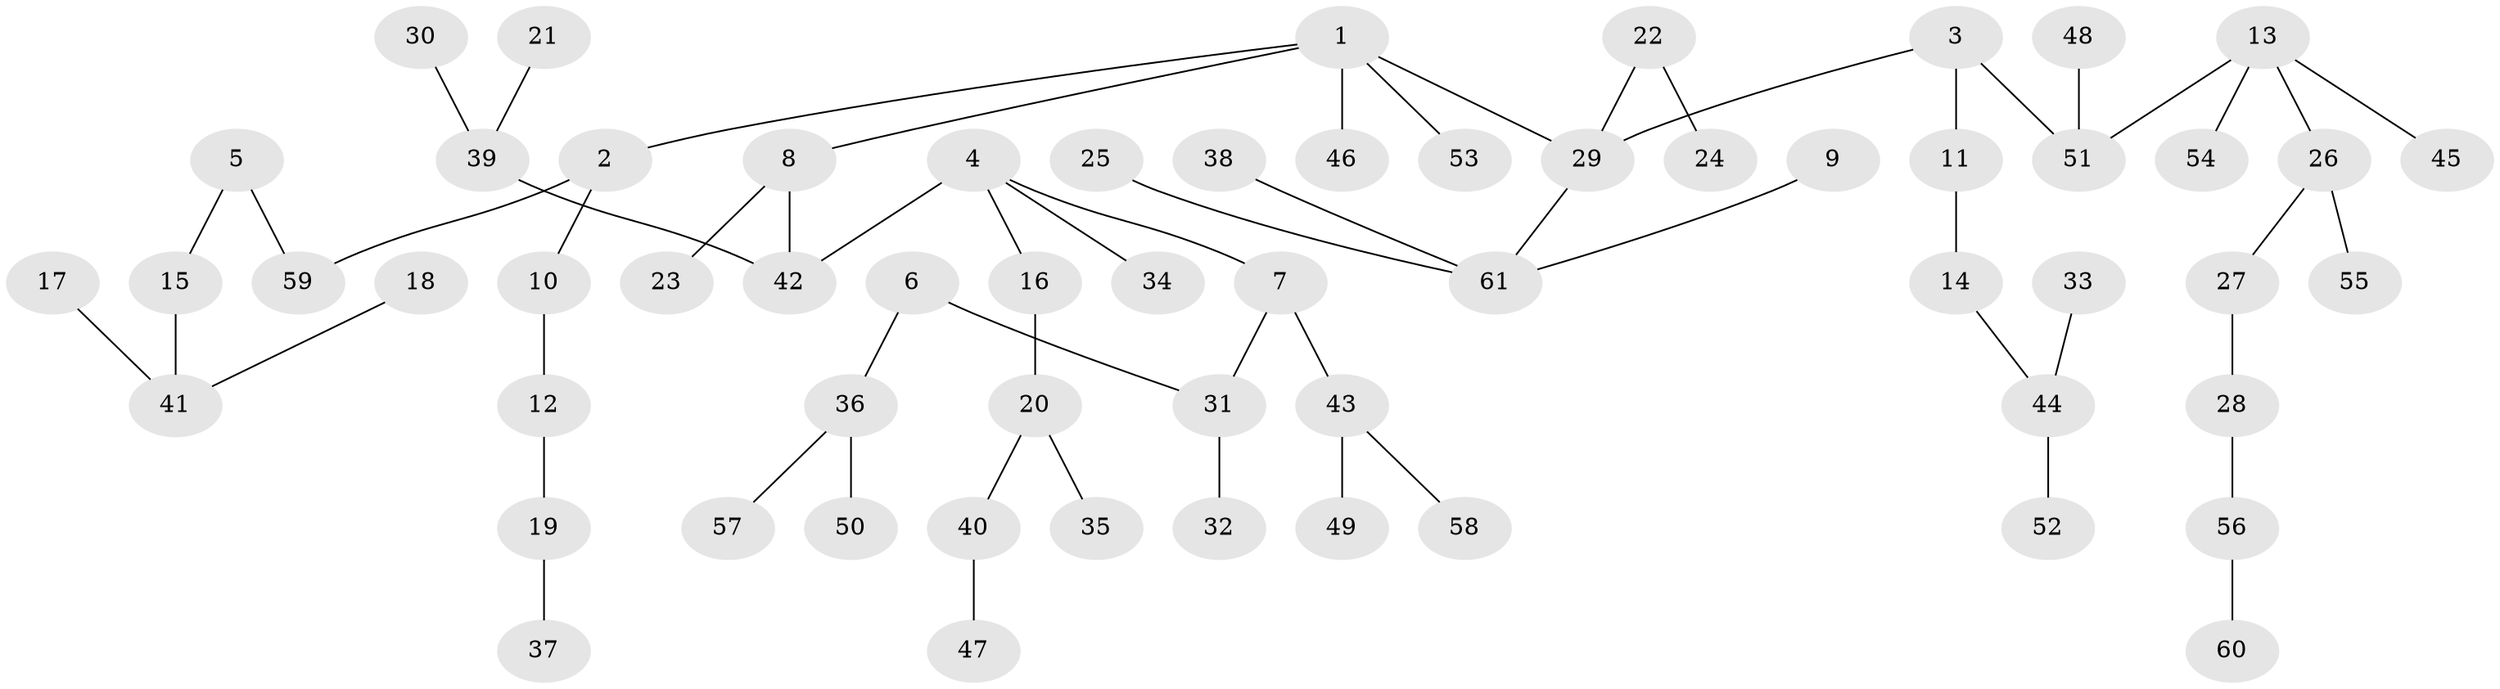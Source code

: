 // original degree distribution, {5: 0.03488372093023256, 4: 0.11627906976744186, 3: 0.09302325581395349, 2: 0.3023255813953488, 1: 0.45348837209302323}
// Generated by graph-tools (version 1.1) at 2025/37/03/04/25 23:37:26]
// undirected, 61 vertices, 60 edges
graph export_dot {
  node [color=gray90,style=filled];
  1;
  2;
  3;
  4;
  5;
  6;
  7;
  8;
  9;
  10;
  11;
  12;
  13;
  14;
  15;
  16;
  17;
  18;
  19;
  20;
  21;
  22;
  23;
  24;
  25;
  26;
  27;
  28;
  29;
  30;
  31;
  32;
  33;
  34;
  35;
  36;
  37;
  38;
  39;
  40;
  41;
  42;
  43;
  44;
  45;
  46;
  47;
  48;
  49;
  50;
  51;
  52;
  53;
  54;
  55;
  56;
  57;
  58;
  59;
  60;
  61;
  1 -- 2 [weight=1.0];
  1 -- 8 [weight=1.0];
  1 -- 29 [weight=1.0];
  1 -- 46 [weight=1.0];
  1 -- 53 [weight=1.0];
  2 -- 10 [weight=1.0];
  2 -- 59 [weight=1.0];
  3 -- 11 [weight=1.0];
  3 -- 29 [weight=1.0];
  3 -- 51 [weight=1.0];
  4 -- 7 [weight=1.0];
  4 -- 16 [weight=1.0];
  4 -- 34 [weight=1.0];
  4 -- 42 [weight=1.0];
  5 -- 15 [weight=1.0];
  5 -- 59 [weight=1.0];
  6 -- 31 [weight=1.0];
  6 -- 36 [weight=1.0];
  7 -- 31 [weight=1.0];
  7 -- 43 [weight=1.0];
  8 -- 23 [weight=1.0];
  8 -- 42 [weight=1.0];
  9 -- 61 [weight=1.0];
  10 -- 12 [weight=1.0];
  11 -- 14 [weight=1.0];
  12 -- 19 [weight=1.0];
  13 -- 26 [weight=1.0];
  13 -- 45 [weight=1.0];
  13 -- 51 [weight=1.0];
  13 -- 54 [weight=1.0];
  14 -- 44 [weight=1.0];
  15 -- 41 [weight=1.0];
  16 -- 20 [weight=1.0];
  17 -- 41 [weight=1.0];
  18 -- 41 [weight=1.0];
  19 -- 37 [weight=1.0];
  20 -- 35 [weight=1.0];
  20 -- 40 [weight=1.0];
  21 -- 39 [weight=1.0];
  22 -- 24 [weight=1.0];
  22 -- 29 [weight=1.0];
  25 -- 61 [weight=1.0];
  26 -- 27 [weight=1.0];
  26 -- 55 [weight=1.0];
  27 -- 28 [weight=1.0];
  28 -- 56 [weight=1.0];
  29 -- 61 [weight=1.0];
  30 -- 39 [weight=1.0];
  31 -- 32 [weight=1.0];
  33 -- 44 [weight=1.0];
  36 -- 50 [weight=1.0];
  36 -- 57 [weight=1.0];
  38 -- 61 [weight=1.0];
  39 -- 42 [weight=1.0];
  40 -- 47 [weight=1.0];
  43 -- 49 [weight=1.0];
  43 -- 58 [weight=1.0];
  44 -- 52 [weight=1.0];
  48 -- 51 [weight=1.0];
  56 -- 60 [weight=1.0];
}
